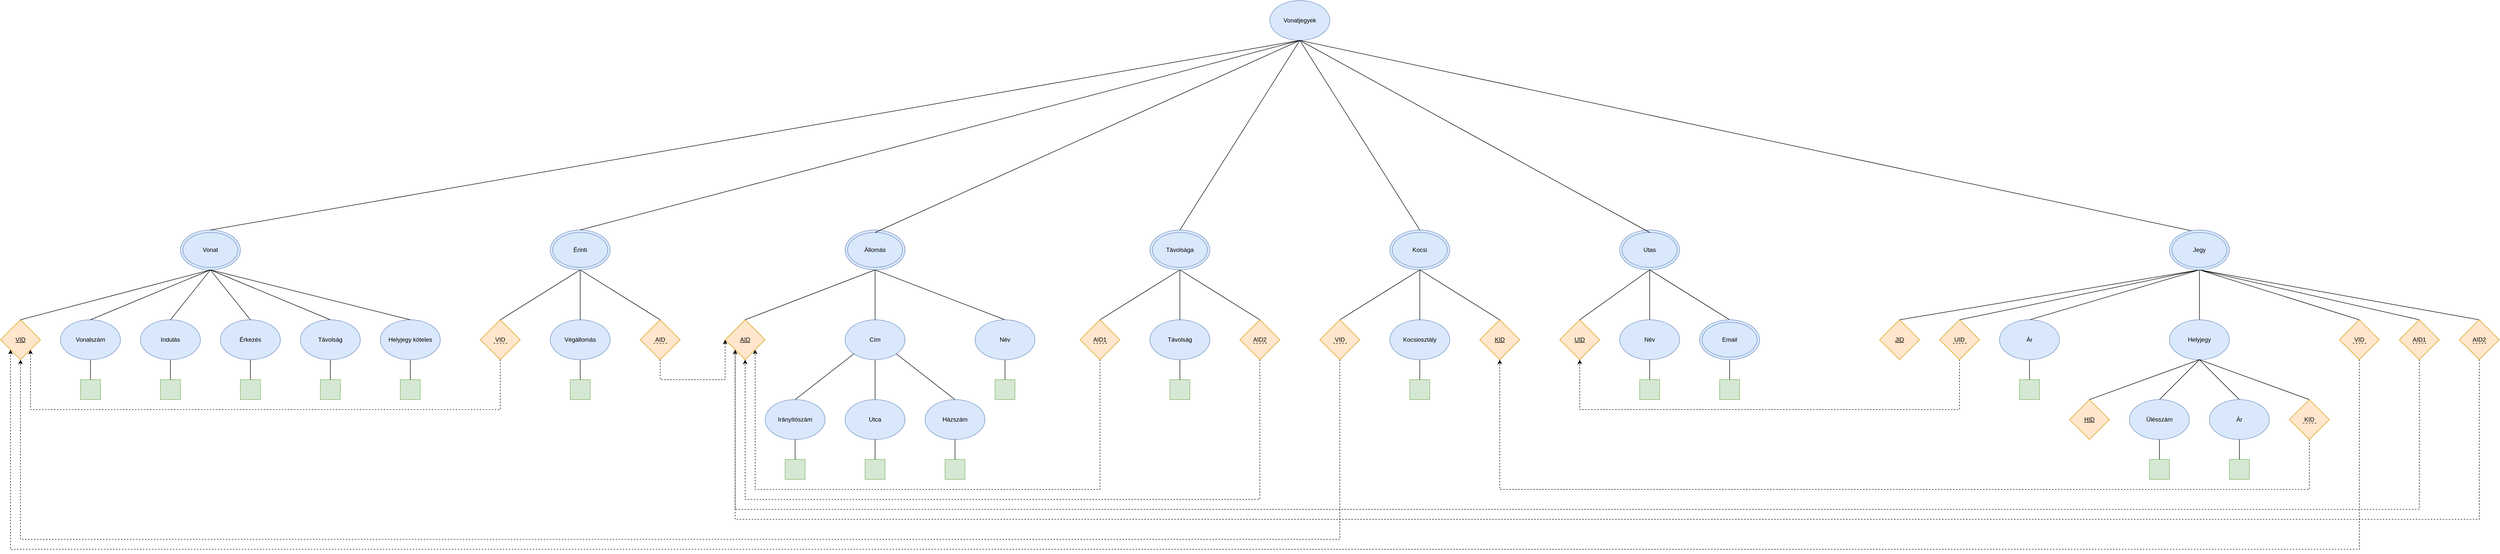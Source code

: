 <mxfile version="20.3.0" type="device"><diagram id="b97nQeNgZ5Ayd02aDUeO" name="Page-1"><mxGraphModel dx="7960" dy="5385" grid="1" gridSize="10" guides="1" tooltips="1" connect="1" arrows="1" fold="1" page="1" pageScale="1" pageWidth="850" pageHeight="1100" math="0" shadow="0"><root><mxCell id="0"/><mxCell id="1" parent="0"/><mxCell id="1MZCdiT1ZUdF2Jba8keg-114" value="" style="group" parent="1" vertex="1" connectable="0"><mxGeometry x="-760" y="-20" width="880" height="340" as="geometry"/></mxCell><mxCell id="1MZCdiT1ZUdF2Jba8keg-28" value="" style="group" parent="1MZCdiT1ZUdF2Jba8keg-114" vertex="1" connectable="0"><mxGeometry x="360" width="120" height="80" as="geometry"/></mxCell><mxCell id="1MZCdiT1ZUdF2Jba8keg-26" value="" style="ellipse;whiteSpace=wrap;html=1;fillColor=#dae8fc;strokeColor=#6c8ebf;" parent="1MZCdiT1ZUdF2Jba8keg-28" vertex="1"><mxGeometry width="120" height="80" as="geometry"/></mxCell><mxCell id="1MZCdiT1ZUdF2Jba8keg-27" value="Vonat" style="ellipse;whiteSpace=wrap;html=1;fillColor=#dae8fc;strokeColor=#6c8ebf;" parent="1MZCdiT1ZUdF2Jba8keg-28" vertex="1"><mxGeometry x="5" y="5" width="110" height="70" as="geometry"/></mxCell><mxCell id="1MZCdiT1ZUdF2Jba8keg-40" value="" style="group" parent="1MZCdiT1ZUdF2Jba8keg-114" vertex="1" connectable="0"><mxGeometry x="120" y="180" width="120" height="160" as="geometry"/></mxCell><mxCell id="1MZCdiT1ZUdF2Jba8keg-5" value="Vonalszám" style="ellipse;whiteSpace=wrap;html=1;fillColor=#dae8fc;strokeColor=#6c8ebf;" parent="1MZCdiT1ZUdF2Jba8keg-40" vertex="1"><mxGeometry width="120" height="80" as="geometry"/></mxCell><mxCell id="1MZCdiT1ZUdF2Jba8keg-29" value="" style="whiteSpace=wrap;html=1;aspect=fixed;fillColor=#d5e8d4;strokeColor=#82b366;" parent="1MZCdiT1ZUdF2Jba8keg-40" vertex="1"><mxGeometry x="40" y="120" width="40" height="40" as="geometry"/></mxCell><mxCell id="1MZCdiT1ZUdF2Jba8keg-30" value="" style="endArrow=none;html=1;rounded=0;exitX=0.5;exitY=0;exitDx=0;exitDy=0;entryX=0.5;entryY=1;entryDx=0;entryDy=0;" parent="1MZCdiT1ZUdF2Jba8keg-40" source="1MZCdiT1ZUdF2Jba8keg-29" target="1MZCdiT1ZUdF2Jba8keg-5" edge="1"><mxGeometry width="50" height="50" relative="1" as="geometry"><mxPoint x="70" y="10.0" as="sourcePoint"/><mxPoint x="310" y="-90.0" as="targetPoint"/></mxGeometry></mxCell><mxCell id="1MZCdiT1ZUdF2Jba8keg-20" value="" style="endArrow=none;html=1;rounded=0;exitX=0.5;exitY=0;exitDx=0;exitDy=0;entryX=0.5;entryY=1;entryDx=0;entryDy=0;" parent="1MZCdiT1ZUdF2Jba8keg-114" source="1MZCdiT1ZUdF2Jba8keg-5" target="1MZCdiT1ZUdF2Jba8keg-26" edge="1"><mxGeometry width="50" height="50" relative="1" as="geometry"><mxPoint x="30" y="190" as="sourcePoint"/><mxPoint x="330" y="120" as="targetPoint"/></mxGeometry></mxCell><mxCell id="1MZCdiT1ZUdF2Jba8keg-41" value="" style="group" parent="1MZCdiT1ZUdF2Jba8keg-114" vertex="1" connectable="0"><mxGeometry x="280" y="180" width="120" height="160" as="geometry"/></mxCell><mxCell id="1MZCdiT1ZUdF2Jba8keg-6" value="Indulás" style="ellipse;whiteSpace=wrap;html=1;fillColor=#dae8fc;strokeColor=#6c8ebf;" parent="1MZCdiT1ZUdF2Jba8keg-41" vertex="1"><mxGeometry width="120" height="80" as="geometry"/></mxCell><mxCell id="1MZCdiT1ZUdF2Jba8keg-31" value="" style="whiteSpace=wrap;html=1;aspect=fixed;fillColor=#d5e8d4;strokeColor=#82b366;" parent="1MZCdiT1ZUdF2Jba8keg-41" vertex="1"><mxGeometry x="40" y="120" width="40" height="40" as="geometry"/></mxCell><mxCell id="1MZCdiT1ZUdF2Jba8keg-32" value="" style="endArrow=none;html=1;rounded=0;exitX=0.5;exitY=0;exitDx=0;exitDy=0;entryX=0.5;entryY=1;entryDx=0;entryDy=0;" parent="1MZCdiT1ZUdF2Jba8keg-41" source="1MZCdiT1ZUdF2Jba8keg-31" target="1MZCdiT1ZUdF2Jba8keg-6" edge="1"><mxGeometry width="50" height="50" relative="1" as="geometry"><mxPoint x="70" y="10.0" as="sourcePoint"/><mxPoint x="60" y="100" as="targetPoint"/></mxGeometry></mxCell><mxCell id="1MZCdiT1ZUdF2Jba8keg-21" value="" style="endArrow=none;html=1;rounded=0;exitX=0.5;exitY=0;exitDx=0;exitDy=0;entryX=0.5;entryY=1;entryDx=0;entryDy=0;" parent="1MZCdiT1ZUdF2Jba8keg-114" source="1MZCdiT1ZUdF2Jba8keg-6" target="1MZCdiT1ZUdF2Jba8keg-26" edge="1"><mxGeometry width="50" height="50" relative="1" as="geometry"><mxPoint x="190" y="190" as="sourcePoint"/><mxPoint x="400" y="130" as="targetPoint"/></mxGeometry></mxCell><mxCell id="1MZCdiT1ZUdF2Jba8keg-42" value="" style="group" parent="1MZCdiT1ZUdF2Jba8keg-114" vertex="1" connectable="0"><mxGeometry x="440" y="180" width="120" height="160" as="geometry"/></mxCell><mxCell id="1MZCdiT1ZUdF2Jba8keg-7" value="Érkezés" style="ellipse;whiteSpace=wrap;html=1;fillColor=#dae8fc;strokeColor=#6c8ebf;" parent="1MZCdiT1ZUdF2Jba8keg-42" vertex="1"><mxGeometry width="120" height="80" as="geometry"/></mxCell><mxCell id="1MZCdiT1ZUdF2Jba8keg-33" value="" style="whiteSpace=wrap;html=1;aspect=fixed;fillColor=#d5e8d4;strokeColor=#82b366;" parent="1MZCdiT1ZUdF2Jba8keg-42" vertex="1"><mxGeometry x="40" y="120" width="40" height="40" as="geometry"/></mxCell><mxCell id="1MZCdiT1ZUdF2Jba8keg-34" value="" style="endArrow=none;html=1;rounded=0;exitX=0.5;exitY=0;exitDx=0;exitDy=0;entryX=0.5;entryY=1;entryDx=0;entryDy=0;" parent="1MZCdiT1ZUdF2Jba8keg-42" source="1MZCdiT1ZUdF2Jba8keg-33" target="1MZCdiT1ZUdF2Jba8keg-7" edge="1"><mxGeometry width="50" height="50" relative="1" as="geometry"><mxPoint x="70" y="10.0" as="sourcePoint"/><mxPoint x="80" y="90" as="targetPoint"/></mxGeometry></mxCell><mxCell id="1MZCdiT1ZUdF2Jba8keg-22" value="" style="endArrow=none;html=1;rounded=0;exitX=0.5;exitY=0;exitDx=0;exitDy=0;entryX=0.5;entryY=1;entryDx=0;entryDy=0;" parent="1MZCdiT1ZUdF2Jba8keg-114" source="1MZCdiT1ZUdF2Jba8keg-7" target="1MZCdiT1ZUdF2Jba8keg-26" edge="1"><mxGeometry width="50" height="50" relative="1" as="geometry"><mxPoint x="350" y="190" as="sourcePoint"/><mxPoint x="430" y="140" as="targetPoint"/></mxGeometry></mxCell><mxCell id="1MZCdiT1ZUdF2Jba8keg-43" value="" style="group" parent="1MZCdiT1ZUdF2Jba8keg-114" vertex="1" connectable="0"><mxGeometry x="600" y="180" width="120" height="160" as="geometry"/></mxCell><mxCell id="1MZCdiT1ZUdF2Jba8keg-8" value="Távolság" style="ellipse;whiteSpace=wrap;html=1;fillColor=#dae8fc;strokeColor=#6c8ebf;" parent="1MZCdiT1ZUdF2Jba8keg-43" vertex="1"><mxGeometry width="120" height="80" as="geometry"/></mxCell><mxCell id="1MZCdiT1ZUdF2Jba8keg-35" value="" style="whiteSpace=wrap;html=1;aspect=fixed;fillColor=#d5e8d4;strokeColor=#82b366;" parent="1MZCdiT1ZUdF2Jba8keg-43" vertex="1"><mxGeometry x="40" y="120" width="40" height="40" as="geometry"/></mxCell><mxCell id="1MZCdiT1ZUdF2Jba8keg-36" value="" style="endArrow=none;html=1;rounded=0;exitX=0.5;exitY=0;exitDx=0;exitDy=0;entryX=0.5;entryY=1;entryDx=0;entryDy=0;" parent="1MZCdiT1ZUdF2Jba8keg-43" source="1MZCdiT1ZUdF2Jba8keg-35" target="1MZCdiT1ZUdF2Jba8keg-8" edge="1"><mxGeometry width="50" height="50" relative="1" as="geometry"><mxPoint x="-80" y="20.0" as="sourcePoint"/><mxPoint x="-90" y="90" as="targetPoint"/></mxGeometry></mxCell><mxCell id="1MZCdiT1ZUdF2Jba8keg-23" value="" style="endArrow=none;html=1;rounded=0;exitX=0.5;exitY=0;exitDx=0;exitDy=0;entryX=0.5;entryY=1;entryDx=0;entryDy=0;" parent="1MZCdiT1ZUdF2Jba8keg-114" source="1MZCdiT1ZUdF2Jba8keg-8" target="1MZCdiT1ZUdF2Jba8keg-26" edge="1"><mxGeometry width="50" height="50" relative="1" as="geometry"><mxPoint x="510" y="190" as="sourcePoint"/><mxPoint x="490" y="110" as="targetPoint"/></mxGeometry></mxCell><mxCell id="1MZCdiT1ZUdF2Jba8keg-44" value="" style="group" parent="1MZCdiT1ZUdF2Jba8keg-114" vertex="1" connectable="0"><mxGeometry x="760" y="180" width="120" height="160" as="geometry"/></mxCell><mxCell id="1MZCdiT1ZUdF2Jba8keg-9" value="Helyjegy köteles" style="ellipse;whiteSpace=wrap;html=1;fillColor=#dae8fc;strokeColor=#6c8ebf;" parent="1MZCdiT1ZUdF2Jba8keg-44" vertex="1"><mxGeometry width="120" height="80" as="geometry"/></mxCell><mxCell id="1MZCdiT1ZUdF2Jba8keg-37" value="" style="whiteSpace=wrap;html=1;aspect=fixed;fillColor=#d5e8d4;strokeColor=#82b366;" parent="1MZCdiT1ZUdF2Jba8keg-44" vertex="1"><mxGeometry x="40" y="120" width="40" height="40" as="geometry"/></mxCell><mxCell id="1MZCdiT1ZUdF2Jba8keg-38" value="" style="endArrow=none;html=1;rounded=0;exitX=0.5;exitY=0;exitDx=0;exitDy=0;entryX=0.5;entryY=1;entryDx=0;entryDy=0;" parent="1MZCdiT1ZUdF2Jba8keg-44" source="1MZCdiT1ZUdF2Jba8keg-37" target="1MZCdiT1ZUdF2Jba8keg-9" edge="1"><mxGeometry width="50" height="50" relative="1" as="geometry"><mxPoint x="-80" y="20.0" as="sourcePoint"/><mxPoint x="-10" y="100" as="targetPoint"/></mxGeometry></mxCell><mxCell id="1MZCdiT1ZUdF2Jba8keg-24" value="" style="endArrow=none;html=1;rounded=0;exitX=0.5;exitY=0;exitDx=0;exitDy=0;entryX=0.5;entryY=1;entryDx=0;entryDy=0;" parent="1MZCdiT1ZUdF2Jba8keg-114" source="1MZCdiT1ZUdF2Jba8keg-9" target="1MZCdiT1ZUdF2Jba8keg-26" edge="1"><mxGeometry width="50" height="50" relative="1" as="geometry"><mxPoint x="670" y="190" as="sourcePoint"/><mxPoint x="460" y="130" as="targetPoint"/></mxGeometry></mxCell><mxCell id="1MZCdiT1ZUdF2Jba8keg-45" value="&lt;u&gt;VID&lt;/u&gt;" style="rhombus;whiteSpace=wrap;html=1;fillColor=#ffe6cc;strokeColor=#d79b00;" parent="1MZCdiT1ZUdF2Jba8keg-114" vertex="1"><mxGeometry y="180" width="80" height="80" as="geometry"/></mxCell><mxCell id="1MZCdiT1ZUdF2Jba8keg-19" value="" style="endArrow=none;html=1;rounded=0;exitX=0.5;exitY=0;exitDx=0;exitDy=0;entryX=0.5;entryY=1;entryDx=0;entryDy=0;" parent="1MZCdiT1ZUdF2Jba8keg-114" source="1MZCdiT1ZUdF2Jba8keg-45" target="1MZCdiT1ZUdF2Jba8keg-26" edge="1"><mxGeometry width="50" height="50" relative="1" as="geometry"><mxPoint x="20" y="180" as="sourcePoint"/><mxPoint x="310" y="110" as="targetPoint"/></mxGeometry></mxCell><mxCell id="1MZCdiT1ZUdF2Jba8keg-119" value="" style="endArrow=classic;html=1;rounded=0;exitX=0.5;exitY=1;exitDx=0;exitDy=0;entryX=1;entryY=1;entryDx=0;entryDy=0;edgeStyle=orthogonalEdgeStyle;dashed=1;" parent="1" source="1MZCdiT1ZUdF2Jba8keg-105" target="1MZCdiT1ZUdF2Jba8keg-81" edge="1"><mxGeometry width="50" height="50" relative="1" as="geometry"><mxPoint x="1460" y="310" as="sourcePoint"/><mxPoint x="1340" y="300" as="targetPoint"/><Array as="points"><mxPoint x="1440" y="500"/><mxPoint x="750" y="500"/></Array></mxGeometry></mxCell><mxCell id="1MZCdiT1ZUdF2Jba8keg-120" value="" style="endArrow=classic;html=1;rounded=0;entryX=0.5;entryY=1;entryDx=0;entryDy=0;exitX=0.5;exitY=1;exitDx=0;exitDy=0;edgeStyle=orthogonalEdgeStyle;dashed=1;" parent="1" source="1MZCdiT1ZUdF2Jba8keg-116" target="1MZCdiT1ZUdF2Jba8keg-81" edge="1"><mxGeometry width="50" height="50" relative="1" as="geometry"><mxPoint x="1770" y="440" as="sourcePoint"/><mxPoint x="760" y="230" as="targetPoint"/><Array as="points"><mxPoint x="1760" y="520"/><mxPoint x="730" y="520"/></Array></mxGeometry></mxCell><mxCell id="1MZCdiT1ZUdF2Jba8keg-122" value="" style="group" parent="1" vertex="1" connectable="0"><mxGeometry x="200" y="-20" width="400" height="340" as="geometry"/></mxCell><mxCell id="1MZCdiT1ZUdF2Jba8keg-123" value="" style="group" parent="1MZCdiT1ZUdF2Jba8keg-122" vertex="1" connectable="0"><mxGeometry y="180" width="80" height="80" as="geometry"/></mxCell><mxCell id="1MZCdiT1ZUdF2Jba8keg-124" value="VID" style="rhombus;whiteSpace=wrap;html=1;fillColor=#ffe6cc;strokeColor=#d79b00;" parent="1MZCdiT1ZUdF2Jba8keg-123" vertex="1"><mxGeometry width="80" height="80" as="geometry"/></mxCell><mxCell id="1MZCdiT1ZUdF2Jba8keg-125" value="" style="endArrow=none;dashed=1;html=1;rounded=0;" parent="1MZCdiT1ZUdF2Jba8keg-123" edge="1"><mxGeometry width="50" height="50" relative="1" as="geometry"><mxPoint x="54" y="47" as="sourcePoint"/><mxPoint x="24" y="47" as="targetPoint"/></mxGeometry></mxCell><mxCell id="1MZCdiT1ZUdF2Jba8keg-126" value="" style="whiteSpace=wrap;html=1;aspect=fixed;fillColor=#d5e8d4;strokeColor=#82b366;" parent="1MZCdiT1ZUdF2Jba8keg-122" vertex="1"><mxGeometry x="180" y="300" width="40" height="40" as="geometry"/></mxCell><mxCell id="1MZCdiT1ZUdF2Jba8keg-127" value="" style="endArrow=none;html=1;rounded=0;exitX=0.5;exitY=0;exitDx=0;exitDy=0;entryX=0.5;entryY=1;entryDx=0;entryDy=0;" parent="1MZCdiT1ZUdF2Jba8keg-122" source="1MZCdiT1ZUdF2Jba8keg-126" target="1MZCdiT1ZUdF2Jba8keg-133" edge="1"><mxGeometry width="50" height="50" relative="1" as="geometry"><mxPoint x="60" y="200.0" as="sourcePoint"/><mxPoint x="220" y="260" as="targetPoint"/></mxGeometry></mxCell><mxCell id="1MZCdiT1ZUdF2Jba8keg-128" value="" style="group" parent="1MZCdiT1ZUdF2Jba8keg-122" vertex="1" connectable="0"><mxGeometry x="320" y="180" width="80" height="80" as="geometry"/></mxCell><mxCell id="1MZCdiT1ZUdF2Jba8keg-129" value="AID" style="rhombus;whiteSpace=wrap;html=1;fillColor=#ffe6cc;strokeColor=#d79b00;" parent="1MZCdiT1ZUdF2Jba8keg-128" vertex="1"><mxGeometry width="80" height="80" as="geometry"/></mxCell><mxCell id="1MZCdiT1ZUdF2Jba8keg-130" value="" style="endArrow=none;dashed=1;html=1;rounded=0;" parent="1MZCdiT1ZUdF2Jba8keg-128" edge="1"><mxGeometry width="50" height="50" relative="1" as="geometry"><mxPoint x="54" y="47" as="sourcePoint"/><mxPoint x="24" y="47" as="targetPoint"/></mxGeometry></mxCell><mxCell id="1MZCdiT1ZUdF2Jba8keg-131" value="" style="endArrow=none;html=1;rounded=0;entryX=0.5;entryY=0;entryDx=0;entryDy=0;exitX=0.5;exitY=1;exitDx=0;exitDy=0;" parent="1MZCdiT1ZUdF2Jba8keg-122" source="1MZCdiT1ZUdF2Jba8keg-136" target="1MZCdiT1ZUdF2Jba8keg-124" edge="1"><mxGeometry width="50" height="50" relative="1" as="geometry"><mxPoint x="170" y="130" as="sourcePoint"/><mxPoint x="-40" y="180" as="targetPoint"/></mxGeometry></mxCell><mxCell id="1MZCdiT1ZUdF2Jba8keg-132" value="" style="endArrow=none;html=1;rounded=0;entryX=0.5;entryY=0;entryDx=0;entryDy=0;exitX=0.5;exitY=1;exitDx=0;exitDy=0;" parent="1MZCdiT1ZUdF2Jba8keg-122" source="1MZCdiT1ZUdF2Jba8keg-136" target="1MZCdiT1ZUdF2Jba8keg-129" edge="1"><mxGeometry width="50" height="50" relative="1" as="geometry"><mxPoint x="920" y="70" as="sourcePoint"/><mxPoint x="920" y="170" as="targetPoint"/></mxGeometry></mxCell><mxCell id="1MZCdiT1ZUdF2Jba8keg-133" value="Végállomás" style="ellipse;whiteSpace=wrap;html=1;fillColor=#dae8fc;strokeColor=#6c8ebf;" parent="1MZCdiT1ZUdF2Jba8keg-122" vertex="1"><mxGeometry x="140" y="180" width="120" height="80" as="geometry"/></mxCell><mxCell id="1MZCdiT1ZUdF2Jba8keg-134" value="" style="endArrow=none;html=1;rounded=0;entryX=0.5;entryY=0;entryDx=0;entryDy=0;exitX=0.5;exitY=1;exitDx=0;exitDy=0;" parent="1MZCdiT1ZUdF2Jba8keg-122" source="1MZCdiT1ZUdF2Jba8keg-136" target="1MZCdiT1ZUdF2Jba8keg-133" edge="1"><mxGeometry width="50" height="50" relative="1" as="geometry"><mxPoint x="200" y="90" as="sourcePoint"/><mxPoint x="130" y="30" as="targetPoint"/></mxGeometry></mxCell><mxCell id="1MZCdiT1ZUdF2Jba8keg-135" value="" style="group" parent="1MZCdiT1ZUdF2Jba8keg-122" vertex="1" connectable="0"><mxGeometry x="140" width="120" height="80" as="geometry"/></mxCell><mxCell id="1MZCdiT1ZUdF2Jba8keg-136" value="" style="ellipse;whiteSpace=wrap;html=1;fillColor=#dae8fc;strokeColor=#6c8ebf;" parent="1MZCdiT1ZUdF2Jba8keg-135" vertex="1"><mxGeometry width="120" height="80" as="geometry"/></mxCell><mxCell id="1MZCdiT1ZUdF2Jba8keg-137" value="Érinti" style="ellipse;whiteSpace=wrap;html=1;fillColor=#dae8fc;strokeColor=#6c8ebf;" parent="1MZCdiT1ZUdF2Jba8keg-135" vertex="1"><mxGeometry x="5" y="5" width="110" height="70" as="geometry"/></mxCell><mxCell id="1MZCdiT1ZUdF2Jba8keg-138" value="" style="endArrow=classic;html=1;rounded=0;entryX=0;entryY=0.5;entryDx=0;entryDy=0;exitX=0.5;exitY=1;exitDx=0;exitDy=0;edgeStyle=orthogonalEdgeStyle;dashed=1;" parent="1" source="1MZCdiT1ZUdF2Jba8keg-129" target="1MZCdiT1ZUdF2Jba8keg-81" edge="1"><mxGeometry width="50" height="50" relative="1" as="geometry"><mxPoint x="1380" y="420" as="sourcePoint"/><mxPoint x="350" y="420" as="targetPoint"/><Array as="points"><mxPoint x="560" y="280"/><mxPoint x="690" y="280"/></Array></mxGeometry></mxCell><mxCell id="1MZCdiT1ZUdF2Jba8keg-139" value="" style="endArrow=classic;html=1;rounded=0;exitX=0.5;exitY=1;exitDx=0;exitDy=0;entryX=1;entryY=1;entryDx=0;entryDy=0;edgeStyle=orthogonalEdgeStyle;dashed=1;" parent="1" source="1MZCdiT1ZUdF2Jba8keg-124" target="1MZCdiT1ZUdF2Jba8keg-45" edge="1"><mxGeometry width="50" height="50" relative="1" as="geometry"><mxPoint x="-110" y="350" as="sourcePoint"/><mxPoint x="-60" y="300" as="targetPoint"/><Array as="points"><mxPoint x="240" y="340"/><mxPoint x="-700" y="340"/></Array></mxGeometry></mxCell><mxCell id="1MZCdiT1ZUdF2Jba8keg-156" value="" style="endArrow=classic;html=1;rounded=0;exitX=0.5;exitY=1;exitDx=0;exitDy=0;entryX=0.5;entryY=1;entryDx=0;entryDy=0;edgeStyle=orthogonalEdgeStyle;dashed=1;" parent="1" source="1MZCdiT1ZUdF2Jba8keg-158" target="1MZCdiT1ZUdF2Jba8keg-45" edge="1"><mxGeometry width="50" height="50" relative="1" as="geometry"><mxPoint x="980" y="100" as="sourcePoint"/><mxPoint x="1160" y="900" as="targetPoint"/><Array as="points"><mxPoint x="1920" y="600"/><mxPoint x="-720" y="600"/></Array></mxGeometry></mxCell><mxCell id="1MZCdiT1ZUdF2Jba8keg-161" value="" style="group" parent="1" vertex="1" connectable="0"><mxGeometry x="690" y="-20" width="620" height="500" as="geometry"/></mxCell><mxCell id="1MZCdiT1ZUdF2Jba8keg-56" value="Cím" style="ellipse;whiteSpace=wrap;html=1;fillColor=#dae8fc;strokeColor=#6c8ebf;" parent="1MZCdiT1ZUdF2Jba8keg-161" vertex="1"><mxGeometry x="240" y="180" width="120" height="80" as="geometry"/></mxCell><mxCell id="1MZCdiT1ZUdF2Jba8keg-58" value="" style="endArrow=none;html=1;rounded=0;entryX=0.5;entryY=0;entryDx=0;entryDy=0;exitX=0.5;exitY=1;exitDx=0;exitDy=0;" parent="1MZCdiT1ZUdF2Jba8keg-161" source="1MZCdiT1ZUdF2Jba8keg-79" target="1MZCdiT1ZUdF2Jba8keg-56" edge="1"><mxGeometry width="50" height="50" relative="1" as="geometry"><mxPoint x="300" y="90" as="sourcePoint"/><mxPoint x="230" y="30" as="targetPoint"/></mxGeometry></mxCell><mxCell id="1MZCdiT1ZUdF2Jba8keg-63" value="" style="endArrow=none;html=1;rounded=0;entryX=0.5;entryY=0;entryDx=0;entryDy=0;" parent="1MZCdiT1ZUdF2Jba8keg-161" target="1MZCdiT1ZUdF2Jba8keg-59" edge="1"><mxGeometry width="50" height="50" relative="1" as="geometry"><mxPoint x="300" y="80" as="sourcePoint"/><mxPoint x="310" y="190" as="targetPoint"/></mxGeometry></mxCell><mxCell id="1MZCdiT1ZUdF2Jba8keg-64" value="" style="endArrow=none;html=1;rounded=0;entryX=0.5;entryY=0;entryDx=0;entryDy=0;exitX=0;exitY=1;exitDx=0;exitDy=0;" parent="1MZCdiT1ZUdF2Jba8keg-161" source="1MZCdiT1ZUdF2Jba8keg-56" target="1MZCdiT1ZUdF2Jba8keg-60" edge="1"><mxGeometry width="50" height="50" relative="1" as="geometry"><mxPoint x="280" y="140" as="sourcePoint"/><mxPoint x="150" y="190" as="targetPoint"/></mxGeometry></mxCell><mxCell id="1MZCdiT1ZUdF2Jba8keg-65" value="" style="endArrow=none;html=1;rounded=0;entryX=0.5;entryY=0;entryDx=0;entryDy=0;exitX=0.5;exitY=1;exitDx=0;exitDy=0;" parent="1MZCdiT1ZUdF2Jba8keg-161" source="1MZCdiT1ZUdF2Jba8keg-56" target="1MZCdiT1ZUdF2Jba8keg-61" edge="1"><mxGeometry width="50" height="50" relative="1" as="geometry"><mxPoint x="267.574" y="258.284" as="sourcePoint"/><mxPoint x="150" y="330" as="targetPoint"/></mxGeometry></mxCell><mxCell id="1MZCdiT1ZUdF2Jba8keg-66" value="" style="endArrow=none;html=1;rounded=0;entryX=0.5;entryY=0;entryDx=0;entryDy=0;exitX=1;exitY=1;exitDx=0;exitDy=0;" parent="1MZCdiT1ZUdF2Jba8keg-161" source="1MZCdiT1ZUdF2Jba8keg-56" target="1MZCdiT1ZUdF2Jba8keg-62" edge="1"><mxGeometry width="50" height="50" relative="1" as="geometry"><mxPoint x="310" y="270" as="sourcePoint"/><mxPoint x="310" y="330" as="targetPoint"/></mxGeometry></mxCell><mxCell id="1MZCdiT1ZUdF2Jba8keg-78" value="" style="group" parent="1MZCdiT1ZUdF2Jba8keg-161" vertex="1" connectable="0"><mxGeometry x="240" width="120" height="80" as="geometry"/></mxCell><mxCell id="1MZCdiT1ZUdF2Jba8keg-79" value="" style="ellipse;whiteSpace=wrap;html=1;fillColor=#dae8fc;strokeColor=#6c8ebf;" parent="1MZCdiT1ZUdF2Jba8keg-78" vertex="1"><mxGeometry width="120" height="80" as="geometry"/></mxCell><mxCell id="1MZCdiT1ZUdF2Jba8keg-80" value="Állomás" style="ellipse;whiteSpace=wrap;html=1;fillColor=#dae8fc;strokeColor=#6c8ebf;" parent="1MZCdiT1ZUdF2Jba8keg-78" vertex="1"><mxGeometry x="5" y="5" width="110" height="70" as="geometry"/></mxCell><mxCell id="1MZCdiT1ZUdF2Jba8keg-81" value="&lt;u&gt;AID&lt;/u&gt;" style="rhombus;whiteSpace=wrap;html=1;fillColor=#ffe6cc;strokeColor=#d79b00;" parent="1MZCdiT1ZUdF2Jba8keg-161" vertex="1"><mxGeometry y="180" width="80" height="80" as="geometry"/></mxCell><mxCell id="1MZCdiT1ZUdF2Jba8keg-57" value="" style="endArrow=none;html=1;rounded=0;entryX=0.5;entryY=0;entryDx=0;entryDy=0;exitX=0.5;exitY=1;exitDx=0;exitDy=0;" parent="1MZCdiT1ZUdF2Jba8keg-161" source="1MZCdiT1ZUdF2Jba8keg-79" target="1MZCdiT1ZUdF2Jba8keg-81" edge="1"><mxGeometry width="50" height="50" relative="1" as="geometry"><mxPoint x="270" y="130" as="sourcePoint"/><mxPoint x="140" y="180" as="targetPoint"/></mxGeometry></mxCell><mxCell id="1MZCdiT1ZUdF2Jba8keg-84" value="" style="group" parent="1MZCdiT1ZUdF2Jba8keg-161" vertex="1" connectable="0"><mxGeometry x="500" y="180" width="120" height="160" as="geometry"/></mxCell><mxCell id="1MZCdiT1ZUdF2Jba8keg-59" value="Név" style="ellipse;whiteSpace=wrap;html=1;fillColor=#dae8fc;strokeColor=#6c8ebf;" parent="1MZCdiT1ZUdF2Jba8keg-84" vertex="1"><mxGeometry width="120" height="80" as="geometry"/></mxCell><mxCell id="1MZCdiT1ZUdF2Jba8keg-82" value="" style="whiteSpace=wrap;html=1;aspect=fixed;fillColor=#d5e8d4;strokeColor=#82b366;" parent="1MZCdiT1ZUdF2Jba8keg-84" vertex="1"><mxGeometry x="40" y="120" width="40" height="40" as="geometry"/></mxCell><mxCell id="1MZCdiT1ZUdF2Jba8keg-83" value="" style="endArrow=none;html=1;rounded=0;exitX=0.5;exitY=0;exitDx=0;exitDy=0;entryX=0.5;entryY=1;entryDx=0;entryDy=0;" parent="1MZCdiT1ZUdF2Jba8keg-84" source="1MZCdiT1ZUdF2Jba8keg-82" target="1MZCdiT1ZUdF2Jba8keg-59" edge="1"><mxGeometry width="50" height="50" relative="1" as="geometry"><mxPoint x="70" y="10.0" as="sourcePoint"/><mxPoint x="80" y="80" as="targetPoint"/></mxGeometry></mxCell><mxCell id="1MZCdiT1ZUdF2Jba8keg-89" value="" style="group" parent="1MZCdiT1ZUdF2Jba8keg-161" vertex="1" connectable="0"><mxGeometry x="80" y="340" width="120" height="160" as="geometry"/></mxCell><mxCell id="1MZCdiT1ZUdF2Jba8keg-60" value="Irányítószám" style="ellipse;whiteSpace=wrap;html=1;fillColor=#dae8fc;strokeColor=#6c8ebf;" parent="1MZCdiT1ZUdF2Jba8keg-89" vertex="1"><mxGeometry width="120" height="80" as="geometry"/></mxCell><mxCell id="1MZCdiT1ZUdF2Jba8keg-72" value="" style="whiteSpace=wrap;html=1;aspect=fixed;fillColor=#d5e8d4;strokeColor=#82b366;" parent="1MZCdiT1ZUdF2Jba8keg-89" vertex="1"><mxGeometry x="40" y="120" width="40" height="40" as="geometry"/></mxCell><mxCell id="1MZCdiT1ZUdF2Jba8keg-73" value="" style="endArrow=none;html=1;rounded=0;exitX=0.5;exitY=0;exitDx=0;exitDy=0;entryX=0.5;entryY=1;entryDx=0;entryDy=0;" parent="1MZCdiT1ZUdF2Jba8keg-89" source="1MZCdiT1ZUdF2Jba8keg-72" target="1MZCdiT1ZUdF2Jba8keg-60" edge="1"><mxGeometry width="50" height="50" relative="1" as="geometry"><mxPoint x="70" y="10.0" as="sourcePoint"/><mxPoint x="80" y="80" as="targetPoint"/></mxGeometry></mxCell><mxCell id="1MZCdiT1ZUdF2Jba8keg-90" value="" style="group" parent="1MZCdiT1ZUdF2Jba8keg-161" vertex="1" connectable="0"><mxGeometry x="240" y="340" width="120" height="160" as="geometry"/></mxCell><mxCell id="1MZCdiT1ZUdF2Jba8keg-61" value="Utca" style="ellipse;whiteSpace=wrap;html=1;fillColor=#dae8fc;strokeColor=#6c8ebf;" parent="1MZCdiT1ZUdF2Jba8keg-90" vertex="1"><mxGeometry width="120" height="80" as="geometry"/></mxCell><mxCell id="1MZCdiT1ZUdF2Jba8keg-85" value="" style="whiteSpace=wrap;html=1;aspect=fixed;fillColor=#d5e8d4;strokeColor=#82b366;" parent="1MZCdiT1ZUdF2Jba8keg-90" vertex="1"><mxGeometry x="40" y="120" width="40" height="40" as="geometry"/></mxCell><mxCell id="1MZCdiT1ZUdF2Jba8keg-86" value="" style="endArrow=none;html=1;rounded=0;exitX=0.5;exitY=0;exitDx=0;exitDy=0;entryX=0.5;entryY=1;entryDx=0;entryDy=0;" parent="1MZCdiT1ZUdF2Jba8keg-90" source="1MZCdiT1ZUdF2Jba8keg-85" target="1MZCdiT1ZUdF2Jba8keg-61" edge="1"><mxGeometry width="50" height="50" relative="1" as="geometry"><mxPoint x="70" y="10.0" as="sourcePoint"/><mxPoint x="80" y="80" as="targetPoint"/></mxGeometry></mxCell><mxCell id="1MZCdiT1ZUdF2Jba8keg-91" value="" style="group" parent="1MZCdiT1ZUdF2Jba8keg-161" vertex="1" connectable="0"><mxGeometry x="400" y="340" width="120" height="160" as="geometry"/></mxCell><mxCell id="1MZCdiT1ZUdF2Jba8keg-62" value="Házszám" style="ellipse;whiteSpace=wrap;html=1;fillColor=#dae8fc;strokeColor=#6c8ebf;" parent="1MZCdiT1ZUdF2Jba8keg-91" vertex="1"><mxGeometry width="120" height="80" as="geometry"/></mxCell><mxCell id="1MZCdiT1ZUdF2Jba8keg-87" value="" style="whiteSpace=wrap;html=1;aspect=fixed;fillColor=#d5e8d4;strokeColor=#82b366;" parent="1MZCdiT1ZUdF2Jba8keg-91" vertex="1"><mxGeometry x="40" y="120" width="40" height="40" as="geometry"/></mxCell><mxCell id="1MZCdiT1ZUdF2Jba8keg-88" value="" style="endArrow=none;html=1;rounded=0;exitX=0.5;exitY=0;exitDx=0;exitDy=0;entryX=0.5;entryY=1;entryDx=0;entryDy=0;" parent="1MZCdiT1ZUdF2Jba8keg-91" source="1MZCdiT1ZUdF2Jba8keg-87" target="1MZCdiT1ZUdF2Jba8keg-62" edge="1"><mxGeometry width="50" height="50" relative="1" as="geometry"><mxPoint x="70" y="10.0" as="sourcePoint"/><mxPoint x="80" y="80" as="targetPoint"/></mxGeometry></mxCell><mxCell id="1MZCdiT1ZUdF2Jba8keg-225" value="" style="group" parent="1" vertex="1" connectable="0"><mxGeometry x="2360" y="-20" width="400" height="340" as="geometry"/></mxCell><mxCell id="1MZCdiT1ZUdF2Jba8keg-163" value="" style="group" parent="1MZCdiT1ZUdF2Jba8keg-225" vertex="1" connectable="0"><mxGeometry x="120" width="120" height="80" as="geometry"/></mxCell><mxCell id="1MZCdiT1ZUdF2Jba8keg-164" value="" style="ellipse;whiteSpace=wrap;html=1;fillColor=#dae8fc;strokeColor=#6c8ebf;" parent="1MZCdiT1ZUdF2Jba8keg-163" vertex="1"><mxGeometry width="120" height="80" as="geometry"/></mxCell><mxCell id="1MZCdiT1ZUdF2Jba8keg-165" value="Utas" style="ellipse;whiteSpace=wrap;html=1;fillColor=#dae8fc;strokeColor=#6c8ebf;" parent="1MZCdiT1ZUdF2Jba8keg-163" vertex="1"><mxGeometry x="5" y="5" width="110" height="70" as="geometry"/></mxCell><mxCell id="1MZCdiT1ZUdF2Jba8keg-166" value="" style="group" parent="1MZCdiT1ZUdF2Jba8keg-225" vertex="1" connectable="0"><mxGeometry x="120" y="180" width="120" height="160" as="geometry"/></mxCell><mxCell id="1MZCdiT1ZUdF2Jba8keg-167" value="Név" style="ellipse;whiteSpace=wrap;html=1;fillColor=#dae8fc;strokeColor=#6c8ebf;" parent="1MZCdiT1ZUdF2Jba8keg-166" vertex="1"><mxGeometry width="120" height="80" as="geometry"/></mxCell><mxCell id="1MZCdiT1ZUdF2Jba8keg-168" value="" style="whiteSpace=wrap;html=1;aspect=fixed;fillColor=#d5e8d4;strokeColor=#82b366;" parent="1MZCdiT1ZUdF2Jba8keg-166" vertex="1"><mxGeometry x="40" y="120" width="40" height="40" as="geometry"/></mxCell><mxCell id="1MZCdiT1ZUdF2Jba8keg-169" value="" style="endArrow=none;html=1;rounded=0;exitX=0.5;exitY=0;exitDx=0;exitDy=0;entryX=0.5;entryY=1;entryDx=0;entryDy=0;" parent="1MZCdiT1ZUdF2Jba8keg-166" source="1MZCdiT1ZUdF2Jba8keg-168" target="1MZCdiT1ZUdF2Jba8keg-167" edge="1"><mxGeometry width="50" height="50" relative="1" as="geometry"><mxPoint x="70" y="10.0" as="sourcePoint"/><mxPoint x="310" y="-90.0" as="targetPoint"/></mxGeometry></mxCell><mxCell id="1MZCdiT1ZUdF2Jba8keg-170" value="" style="endArrow=none;html=1;rounded=0;exitX=0.5;exitY=0;exitDx=0;exitDy=0;entryX=0.5;entryY=1;entryDx=0;entryDy=0;" parent="1MZCdiT1ZUdF2Jba8keg-225" source="1MZCdiT1ZUdF2Jba8keg-167" target="1MZCdiT1ZUdF2Jba8keg-164" edge="1"><mxGeometry width="50" height="50" relative="1" as="geometry"><mxPoint x="30" y="190" as="sourcePoint"/><mxPoint x="330" y="120" as="targetPoint"/></mxGeometry></mxCell><mxCell id="1MZCdiT1ZUdF2Jba8keg-175" value="" style="endArrow=none;html=1;rounded=0;entryX=0.5;entryY=1;entryDx=0;entryDy=0;exitX=0.5;exitY=0;exitDx=0;exitDy=0;" parent="1MZCdiT1ZUdF2Jba8keg-225" source="1MZCdiT1ZUdF2Jba8keg-194" target="1MZCdiT1ZUdF2Jba8keg-164" edge="1"><mxGeometry width="50" height="50" relative="1" as="geometry"><mxPoint x="340" y="150" as="sourcePoint"/><mxPoint x="400" y="130" as="targetPoint"/></mxGeometry></mxCell><mxCell id="1MZCdiT1ZUdF2Jba8keg-191" value="&lt;u&gt;UID&lt;/u&gt;" style="rhombus;whiteSpace=wrap;html=1;fillColor=#ffe6cc;strokeColor=#d79b00;" parent="1MZCdiT1ZUdF2Jba8keg-225" vertex="1"><mxGeometry y="180" width="80" height="80" as="geometry"/></mxCell><mxCell id="1MZCdiT1ZUdF2Jba8keg-192" value="" style="endArrow=none;html=1;rounded=0;exitX=0.5;exitY=0;exitDx=0;exitDy=0;entryX=0.5;entryY=1;entryDx=0;entryDy=0;" parent="1MZCdiT1ZUdF2Jba8keg-225" source="1MZCdiT1ZUdF2Jba8keg-191" target="1MZCdiT1ZUdF2Jba8keg-164" edge="1"><mxGeometry width="50" height="50" relative="1" as="geometry"><mxPoint x="20" y="180" as="sourcePoint"/><mxPoint x="310" y="110" as="targetPoint"/></mxGeometry></mxCell><mxCell id="1MZCdiT1ZUdF2Jba8keg-196" value="" style="group" parent="1MZCdiT1ZUdF2Jba8keg-225" vertex="1" connectable="0"><mxGeometry x="280" y="180" width="120" height="160" as="geometry"/></mxCell><mxCell id="1MZCdiT1ZUdF2Jba8keg-173" value="" style="whiteSpace=wrap;html=1;aspect=fixed;fillColor=#d5e8d4;strokeColor=#82b366;" parent="1MZCdiT1ZUdF2Jba8keg-196" vertex="1"><mxGeometry x="40" y="120" width="40" height="40" as="geometry"/></mxCell><mxCell id="1MZCdiT1ZUdF2Jba8keg-174" value="" style="endArrow=none;html=1;rounded=0;exitX=0.5;exitY=0;exitDx=0;exitDy=0;entryX=0.5;entryY=1;entryDx=0;entryDy=0;" parent="1MZCdiT1ZUdF2Jba8keg-196" source="1MZCdiT1ZUdF2Jba8keg-173" target="1MZCdiT1ZUdF2Jba8keg-194" edge="1"><mxGeometry width="50" height="50" relative="1" as="geometry"><mxPoint x="70" y="10.0" as="sourcePoint"/><mxPoint x="70" y="90" as="targetPoint"/></mxGeometry></mxCell><mxCell id="1MZCdiT1ZUdF2Jba8keg-193" value="" style="group" parent="1MZCdiT1ZUdF2Jba8keg-196" vertex="1" connectable="0"><mxGeometry width="120" height="80" as="geometry"/></mxCell><mxCell id="1MZCdiT1ZUdF2Jba8keg-194" value="" style="ellipse;whiteSpace=wrap;html=1;fillColor=#dae8fc;strokeColor=#6c8ebf;" parent="1MZCdiT1ZUdF2Jba8keg-193" vertex="1"><mxGeometry width="120" height="80" as="geometry"/></mxCell><mxCell id="1MZCdiT1ZUdF2Jba8keg-195" value="Email" style="ellipse;whiteSpace=wrap;html=1;fillColor=#dae8fc;strokeColor=#6c8ebf;" parent="1MZCdiT1ZUdF2Jba8keg-193" vertex="1"><mxGeometry x="5" y="5" width="110" height="70" as="geometry"/></mxCell><mxCell id="1MZCdiT1ZUdF2Jba8keg-160" value="" style="group" parent="1" vertex="1" connectable="0"><mxGeometry x="1880" y="-20" width="400" height="340" as="geometry"/></mxCell><mxCell id="1MZCdiT1ZUdF2Jba8keg-144" value="" style="whiteSpace=wrap;html=1;aspect=fixed;fillColor=#d5e8d4;strokeColor=#82b366;" parent="1MZCdiT1ZUdF2Jba8keg-160" vertex="1"><mxGeometry x="180" y="300" width="40" height="40" as="geometry"/></mxCell><mxCell id="1MZCdiT1ZUdF2Jba8keg-145" value="" style="endArrow=none;html=1;rounded=0;exitX=0.5;exitY=0;exitDx=0;exitDy=0;entryX=0.5;entryY=1;entryDx=0;entryDy=0;" parent="1MZCdiT1ZUdF2Jba8keg-160" source="1MZCdiT1ZUdF2Jba8keg-144" target="1MZCdiT1ZUdF2Jba8keg-151" edge="1"><mxGeometry width="50" height="50" relative="1" as="geometry"><mxPoint x="60" y="200.0" as="sourcePoint"/><mxPoint x="220" y="260" as="targetPoint"/></mxGeometry></mxCell><mxCell id="1MZCdiT1ZUdF2Jba8keg-151" value="Kocsiosztály" style="ellipse;whiteSpace=wrap;html=1;fillColor=#dae8fc;strokeColor=#6c8ebf;" parent="1MZCdiT1ZUdF2Jba8keg-160" vertex="1"><mxGeometry x="140" y="180" width="120" height="80" as="geometry"/></mxCell><mxCell id="1MZCdiT1ZUdF2Jba8keg-152" value="" style="endArrow=none;html=1;rounded=0;entryX=0.5;entryY=0;entryDx=0;entryDy=0;exitX=0.5;exitY=1;exitDx=0;exitDy=0;" parent="1MZCdiT1ZUdF2Jba8keg-160" source="1MZCdiT1ZUdF2Jba8keg-154" target="1MZCdiT1ZUdF2Jba8keg-151" edge="1"><mxGeometry width="50" height="50" relative="1" as="geometry"><mxPoint x="200" y="90" as="sourcePoint"/><mxPoint x="130" y="30" as="targetPoint"/></mxGeometry></mxCell><mxCell id="1MZCdiT1ZUdF2Jba8keg-153" value="" style="group" parent="1MZCdiT1ZUdF2Jba8keg-160" vertex="1" connectable="0"><mxGeometry x="140" width="120" height="80" as="geometry"/></mxCell><mxCell id="1MZCdiT1ZUdF2Jba8keg-154" value="" style="ellipse;whiteSpace=wrap;html=1;fillColor=#dae8fc;strokeColor=#6c8ebf;" parent="1MZCdiT1ZUdF2Jba8keg-153" vertex="1"><mxGeometry width="120" height="80" as="geometry"/></mxCell><mxCell id="1MZCdiT1ZUdF2Jba8keg-155" value="Kocsi" style="ellipse;whiteSpace=wrap;html=1;fillColor=#dae8fc;strokeColor=#6c8ebf;" parent="1MZCdiT1ZUdF2Jba8keg-153" vertex="1"><mxGeometry x="5" y="5" width="110" height="70" as="geometry"/></mxCell><mxCell id="1MZCdiT1ZUdF2Jba8keg-149" value="" style="endArrow=none;html=1;rounded=0;exitX=0.5;exitY=1;exitDx=0;exitDy=0;entryX=0.5;entryY=0;entryDx=0;entryDy=0;" parent="1MZCdiT1ZUdF2Jba8keg-160" source="1MZCdiT1ZUdF2Jba8keg-154" target="1MZCdiT1ZUdF2Jba8keg-158" edge="1"><mxGeometry width="50" height="50" relative="1" as="geometry"><mxPoint x="170" y="130" as="sourcePoint"/><mxPoint x="30" y="150" as="targetPoint"/></mxGeometry></mxCell><mxCell id="1MZCdiT1ZUdF2Jba8keg-147" value="&lt;u&gt;KID&lt;/u&gt;" style="rhombus;whiteSpace=wrap;html=1;fillColor=#ffe6cc;strokeColor=#d79b00;" parent="1MZCdiT1ZUdF2Jba8keg-160" vertex="1"><mxGeometry x="320" y="180" width="80" height="80" as="geometry"/></mxCell><mxCell id="1MZCdiT1ZUdF2Jba8keg-150" value="" style="endArrow=none;html=1;rounded=0;entryX=0.5;entryY=0;entryDx=0;entryDy=0;exitX=0.5;exitY=1;exitDx=0;exitDy=0;" parent="1MZCdiT1ZUdF2Jba8keg-160" source="1MZCdiT1ZUdF2Jba8keg-154" target="1MZCdiT1ZUdF2Jba8keg-147" edge="1"><mxGeometry width="50" height="50" relative="1" as="geometry"><mxPoint x="920" y="70" as="sourcePoint"/><mxPoint x="920" y="170" as="targetPoint"/></mxGeometry></mxCell><mxCell id="1MZCdiT1ZUdF2Jba8keg-157" value="" style="group" parent="1MZCdiT1ZUdF2Jba8keg-160" vertex="1" connectable="0"><mxGeometry y="180" width="80" height="80" as="geometry"/></mxCell><mxCell id="1MZCdiT1ZUdF2Jba8keg-158" value="VID" style="rhombus;whiteSpace=wrap;html=1;fillColor=#ffe6cc;strokeColor=#d79b00;" parent="1MZCdiT1ZUdF2Jba8keg-157" vertex="1"><mxGeometry width="80" height="80" as="geometry"/></mxCell><mxCell id="1MZCdiT1ZUdF2Jba8keg-159" value="" style="endArrow=none;dashed=1;html=1;rounded=0;" parent="1MZCdiT1ZUdF2Jba8keg-157" edge="1"><mxGeometry width="50" height="50" relative="1" as="geometry"><mxPoint x="54" y="47" as="sourcePoint"/><mxPoint x="24" y="47" as="targetPoint"/></mxGeometry></mxCell><mxCell id="1MZCdiT1ZUdF2Jba8keg-258" value="" style="endArrow=classic;html=1;rounded=0;entryX=0.5;entryY=1;entryDx=0;entryDy=0;edgeStyle=orthogonalEdgeStyle;exitX=0.5;exitY=1;exitDx=0;exitDy=0;dashed=1;" parent="1" source="dcc2zQi7-fAebCzRMh_K-2" target="1MZCdiT1ZUdF2Jba8keg-191" edge="1"><mxGeometry width="50" height="50" relative="1" as="geometry"><mxPoint x="3020" y="270" as="sourcePoint"/><mxPoint x="2820" y="220" as="targetPoint"/><Array as="points"><mxPoint x="3160" y="340"/><mxPoint x="2400" y="340"/></Array></mxGeometry></mxCell><mxCell id="1MZCdiT1ZUdF2Jba8keg-259" value="" style="endArrow=classic;html=1;rounded=0;entryX=0;entryY=1;entryDx=0;entryDy=0;edgeStyle=orthogonalEdgeStyle;exitX=0.5;exitY=1;exitDx=0;exitDy=0;dashed=1;" parent="1" source="dcc2zQi7-fAebCzRMh_K-9" target="1MZCdiT1ZUdF2Jba8keg-81" edge="1"><mxGeometry width="50" height="50" relative="1" as="geometry"><mxPoint x="3340" y="280" as="sourcePoint"/><mxPoint x="2060" y="-10" as="targetPoint"/><Array as="points"><mxPoint x="4080" y="540"/><mxPoint x="710" y="540"/></Array></mxGeometry></mxCell><mxCell id="1MZCdiT1ZUdF2Jba8keg-260" value="" style="endArrow=classic;html=1;rounded=0;entryX=0;entryY=1;entryDx=0;entryDy=0;edgeStyle=orthogonalEdgeStyle;exitX=0.5;exitY=1;exitDx=0;exitDy=0;dashed=1;" parent="1" target="1MZCdiT1ZUdF2Jba8keg-81" edge="1" source="dcc2zQi7-fAebCzRMh_K-12"><mxGeometry width="50" height="50" relative="1" as="geometry"><mxPoint x="3500" y="270" as="sourcePoint"/><mxPoint x="850" y="200" as="targetPoint"/><Array as="points"><mxPoint x="4200" y="560"/><mxPoint x="710" y="560"/></Array></mxGeometry></mxCell><mxCell id="1MZCdiT1ZUdF2Jba8keg-261" value="" style="endArrow=classic;html=1;rounded=0;entryX=0;entryY=1;entryDx=0;entryDy=0;edgeStyle=orthogonalEdgeStyle;exitX=0.5;exitY=1;exitDx=0;exitDy=0;dashed=1;" parent="1" source="dcc2zQi7-fAebCzRMh_K-6" target="1MZCdiT1ZUdF2Jba8keg-45" edge="1"><mxGeometry width="50" height="50" relative="1" as="geometry"><mxPoint x="3180" y="270" as="sourcePoint"/><mxPoint x="-150" y="-170" as="targetPoint"/><Array as="points"><mxPoint x="3960" y="620"/><mxPoint x="-740" y="620"/></Array></mxGeometry></mxCell><mxCell id="1MZCdiT1ZUdF2Jba8keg-262" value="" style="endArrow=classic;html=1;rounded=0;entryX=0.5;entryY=1;entryDx=0;entryDy=0;edgeStyle=orthogonalEdgeStyle;exitX=0.5;exitY=1;exitDx=0;exitDy=0;dashed=1;" parent="1" source="dcc2zQi7-fAebCzRMh_K-15" target="1MZCdiT1ZUdF2Jba8keg-147" edge="1"><mxGeometry width="50" height="50" relative="1" as="geometry"><mxPoint x="3890" y="430" as="sourcePoint"/><mxPoint x="2410" y="420" as="targetPoint"/><Array as="points"><mxPoint x="3860" y="500"/><mxPoint x="2240" y="500"/></Array></mxGeometry></mxCell><mxCell id="1MZCdiT1ZUdF2Jba8keg-263" value="Vonatjegyek" style="ellipse;whiteSpace=wrap;html=1;fillColor=#dae8fc;strokeColor=#6c8ebf;" parent="1" vertex="1"><mxGeometry x="1780" y="-480" width="120" height="80" as="geometry"/></mxCell><mxCell id="1MZCdiT1ZUdF2Jba8keg-264" value="" style="endArrow=none;html=1;rounded=0;exitX=0.5;exitY=0;exitDx=0;exitDy=0;entryX=0.5;entryY=1;entryDx=0;entryDy=0;" parent="1" source="1MZCdiT1ZUdF2Jba8keg-26" target="1MZCdiT1ZUdF2Jba8keg-263" edge="1"><mxGeometry width="50" height="50" relative="1" as="geometry"><mxPoint x="1820" y="-410" as="sourcePoint"/><mxPoint x="1870" y="-460" as="targetPoint"/></mxGeometry></mxCell><mxCell id="1MZCdiT1ZUdF2Jba8keg-265" value="" style="endArrow=none;html=1;rounded=0;exitX=0.5;exitY=0;exitDx=0;exitDy=0;entryX=0.5;entryY=1;entryDx=0;entryDy=0;" parent="1" source="1MZCdiT1ZUdF2Jba8keg-136" target="1MZCdiT1ZUdF2Jba8keg-263" edge="1"><mxGeometry width="50" height="50" relative="1" as="geometry"><mxPoint x="-330" y="-10" as="sourcePoint"/><mxPoint x="1890" y="-310" as="targetPoint"/></mxGeometry></mxCell><mxCell id="1MZCdiT1ZUdF2Jba8keg-266" value="" style="endArrow=none;html=1;rounded=0;exitX=0.5;exitY=0;exitDx=0;exitDy=0;entryX=0.5;entryY=1;entryDx=0;entryDy=0;" parent="1" source="1MZCdiT1ZUdF2Jba8keg-80" target="1MZCdiT1ZUdF2Jba8keg-263" edge="1"><mxGeometry width="50" height="50" relative="1" as="geometry"><mxPoint x="410" y="-10" as="sourcePoint"/><mxPoint x="1850" y="-330" as="targetPoint"/></mxGeometry></mxCell><mxCell id="1MZCdiT1ZUdF2Jba8keg-267" value="" style="endArrow=none;html=1;rounded=0;exitX=0.5;exitY=0;exitDx=0;exitDy=0;entryX=0.5;entryY=1;entryDx=0;entryDy=0;" parent="1" source="1MZCdiT1ZUdF2Jba8keg-99" target="1MZCdiT1ZUdF2Jba8keg-263" edge="1"><mxGeometry width="50" height="50" relative="1" as="geometry"><mxPoint x="1000" y="-5" as="sourcePoint"/><mxPoint x="1920" y="-270" as="targetPoint"/></mxGeometry></mxCell><mxCell id="1MZCdiT1ZUdF2Jba8keg-268" value="" style="endArrow=none;html=1;rounded=0;exitX=0.5;exitY=0;exitDx=0;exitDy=0;entryX=0.5;entryY=1;entryDx=0;entryDy=0;" parent="1" source="1MZCdiT1ZUdF2Jba8keg-154" target="1MZCdiT1ZUdF2Jba8keg-263" edge="1"><mxGeometry width="50" height="50" relative="1" as="geometry"><mxPoint x="1610" y="-10" as="sourcePoint"/><mxPoint x="1970" y="-260" as="targetPoint"/></mxGeometry></mxCell><mxCell id="1MZCdiT1ZUdF2Jba8keg-269" value="" style="endArrow=none;html=1;rounded=0;exitX=0.5;exitY=0;exitDx=0;exitDy=0;entryX=0.5;entryY=1;entryDx=0;entryDy=0;" parent="1" source="1MZCdiT1ZUdF2Jba8keg-165" target="1MZCdiT1ZUdF2Jba8keg-263" edge="1"><mxGeometry width="50" height="50" relative="1" as="geometry"><mxPoint x="2090" y="-10" as="sourcePoint"/><mxPoint x="2070" y="-440" as="targetPoint"/></mxGeometry></mxCell><mxCell id="1MZCdiT1ZUdF2Jba8keg-270" value="" style="endArrow=none;html=1;rounded=0;exitX=0.5;exitY=0;exitDx=0;exitDy=0;entryX=0.5;entryY=1;entryDx=0;entryDy=0;" parent="1" source="1MZCdiT1ZUdF2Jba8keg-206" target="1MZCdiT1ZUdF2Jba8keg-263" edge="1"><mxGeometry width="50" height="50" relative="1" as="geometry"><mxPoint x="2550" y="-5" as="sourcePoint"/><mxPoint x="2080" y="-430" as="targetPoint"/></mxGeometry></mxCell><mxCell id="dcc2zQi7-fAebCzRMh_K-4" value="" style="group" vertex="1" connectable="0" parent="1"><mxGeometry x="1400" y="-20" width="400" height="340" as="geometry"/></mxCell><mxCell id="1MZCdiT1ZUdF2Jba8keg-104" value="" style="group" parent="dcc2zQi7-fAebCzRMh_K-4" vertex="1" connectable="0"><mxGeometry y="180" width="80" height="80" as="geometry"/></mxCell><mxCell id="1MZCdiT1ZUdF2Jba8keg-105" value="AID1" style="rhombus;whiteSpace=wrap;html=1;fillColor=#ffe6cc;strokeColor=#d79b00;" parent="1MZCdiT1ZUdF2Jba8keg-104" vertex="1"><mxGeometry width="80" height="80" as="geometry"/></mxCell><mxCell id="1MZCdiT1ZUdF2Jba8keg-106" value="" style="endArrow=none;dashed=1;html=1;rounded=0;" parent="1MZCdiT1ZUdF2Jba8keg-104" edge="1"><mxGeometry width="50" height="50" relative="1" as="geometry"><mxPoint x="54" y="47" as="sourcePoint"/><mxPoint x="24" y="47" as="targetPoint"/></mxGeometry></mxCell><mxCell id="1MZCdiT1ZUdF2Jba8keg-111" value="" style="whiteSpace=wrap;html=1;aspect=fixed;fillColor=#d5e8d4;strokeColor=#82b366;" parent="dcc2zQi7-fAebCzRMh_K-4" vertex="1"><mxGeometry x="180" y="300" width="40" height="40" as="geometry"/></mxCell><mxCell id="1MZCdiT1ZUdF2Jba8keg-112" value="" style="endArrow=none;html=1;rounded=0;exitX=0.5;exitY=0;exitDx=0;exitDy=0;entryX=0.5;entryY=1;entryDx=0;entryDy=0;" parent="dcc2zQi7-fAebCzRMh_K-4" source="1MZCdiT1ZUdF2Jba8keg-111" target="1MZCdiT1ZUdF2Jba8keg-95" edge="1"><mxGeometry width="50" height="50" relative="1" as="geometry"><mxPoint x="60" y="200.0" as="sourcePoint"/><mxPoint x="220" y="260" as="targetPoint"/></mxGeometry></mxCell><mxCell id="1MZCdiT1ZUdF2Jba8keg-115" value="" style="group" parent="dcc2zQi7-fAebCzRMh_K-4" vertex="1" connectable="0"><mxGeometry x="320" y="180" width="80" height="80" as="geometry"/></mxCell><mxCell id="1MZCdiT1ZUdF2Jba8keg-116" value="AID2" style="rhombus;whiteSpace=wrap;html=1;fillColor=#ffe6cc;strokeColor=#d79b00;" parent="1MZCdiT1ZUdF2Jba8keg-115" vertex="1"><mxGeometry width="80" height="80" as="geometry"/></mxCell><mxCell id="1MZCdiT1ZUdF2Jba8keg-117" value="" style="endArrow=none;dashed=1;html=1;rounded=0;" parent="1MZCdiT1ZUdF2Jba8keg-115" edge="1"><mxGeometry width="50" height="50" relative="1" as="geometry"><mxPoint x="54" y="47" as="sourcePoint"/><mxPoint x="24" y="47" as="targetPoint"/></mxGeometry></mxCell><mxCell id="1MZCdiT1ZUdF2Jba8keg-102" value="" style="endArrow=none;html=1;rounded=0;entryX=0.5;entryY=0;entryDx=0;entryDy=0;exitX=0.5;exitY=1;exitDx=0;exitDy=0;" parent="dcc2zQi7-fAebCzRMh_K-4" source="1MZCdiT1ZUdF2Jba8keg-99" target="1MZCdiT1ZUdF2Jba8keg-105" edge="1"><mxGeometry width="50" height="50" relative="1" as="geometry"><mxPoint x="170" y="130" as="sourcePoint"/><mxPoint x="-40" y="180" as="targetPoint"/></mxGeometry></mxCell><mxCell id="1MZCdiT1ZUdF2Jba8keg-118" value="" style="endArrow=none;html=1;rounded=0;entryX=0.5;entryY=0;entryDx=0;entryDy=0;exitX=0.5;exitY=1;exitDx=0;exitDy=0;" parent="dcc2zQi7-fAebCzRMh_K-4" source="1MZCdiT1ZUdF2Jba8keg-99" target="1MZCdiT1ZUdF2Jba8keg-116" edge="1"><mxGeometry width="50" height="50" relative="1" as="geometry"><mxPoint x="920" y="70" as="sourcePoint"/><mxPoint x="920" y="170" as="targetPoint"/></mxGeometry></mxCell><mxCell id="1MZCdiT1ZUdF2Jba8keg-95" value="Távolság" style="ellipse;whiteSpace=wrap;html=1;fillColor=#dae8fc;strokeColor=#6c8ebf;" parent="dcc2zQi7-fAebCzRMh_K-4" vertex="1"><mxGeometry x="140" y="180" width="120" height="80" as="geometry"/></mxCell><mxCell id="1MZCdiT1ZUdF2Jba8keg-96" value="" style="endArrow=none;html=1;rounded=0;entryX=0.5;entryY=0;entryDx=0;entryDy=0;exitX=0.5;exitY=1;exitDx=0;exitDy=0;" parent="dcc2zQi7-fAebCzRMh_K-4" source="1MZCdiT1ZUdF2Jba8keg-99" target="1MZCdiT1ZUdF2Jba8keg-95" edge="1"><mxGeometry width="50" height="50" relative="1" as="geometry"><mxPoint x="200" y="90" as="sourcePoint"/><mxPoint x="130" y="30" as="targetPoint"/></mxGeometry></mxCell><mxCell id="1MZCdiT1ZUdF2Jba8keg-98" value="" style="group" parent="dcc2zQi7-fAebCzRMh_K-4" vertex="1" connectable="0"><mxGeometry x="140" width="120" height="80" as="geometry"/></mxCell><mxCell id="1MZCdiT1ZUdF2Jba8keg-99" value="" style="ellipse;whiteSpace=wrap;html=1;fillColor=#dae8fc;strokeColor=#6c8ebf;" parent="1MZCdiT1ZUdF2Jba8keg-98" vertex="1"><mxGeometry width="120" height="80" as="geometry"/></mxCell><mxCell id="1MZCdiT1ZUdF2Jba8keg-100" value="Távolsága" style="ellipse;whiteSpace=wrap;html=1;fillColor=#dae8fc;strokeColor=#6c8ebf;" parent="1MZCdiT1ZUdF2Jba8keg-98" vertex="1"><mxGeometry x="5" y="5" width="110" height="70" as="geometry"/></mxCell><mxCell id="dcc2zQi7-fAebCzRMh_K-19" value="" style="group" vertex="1" connectable="0" parent="1"><mxGeometry x="3000" y="-20" width="1240" height="500" as="geometry"/></mxCell><mxCell id="1MZCdiT1ZUdF2Jba8keg-207" value="&lt;u&gt;JID&lt;/u&gt;" style="rhombus;whiteSpace=wrap;html=1;fillColor=#ffe6cc;strokeColor=#d79b00;" parent="dcc2zQi7-fAebCzRMh_K-19" vertex="1"><mxGeometry y="180" width="80" height="80" as="geometry"/></mxCell><mxCell id="1MZCdiT1ZUdF2Jba8keg-208" value="" style="endArrow=none;html=1;rounded=0;entryX=0.5;entryY=0;entryDx=0;entryDy=0;exitX=0.5;exitY=1;exitDx=0;exitDy=0;" parent="dcc2zQi7-fAebCzRMh_K-19" source="1MZCdiT1ZUdF2Jba8keg-205" target="1MZCdiT1ZUdF2Jba8keg-207" edge="1"><mxGeometry width="50" height="50" relative="1" as="geometry"><mxPoint x="110" y="130" as="sourcePoint"/><mxPoint x="-20" y="180" as="targetPoint"/></mxGeometry></mxCell><mxCell id="1MZCdiT1ZUdF2Jba8keg-252" value="" style="endArrow=none;html=1;rounded=0;exitX=0.5;exitY=1;exitDx=0;exitDy=0;entryX=0.5;entryY=0;entryDx=0;entryDy=0;" parent="dcc2zQi7-fAebCzRMh_K-19" source="1MZCdiT1ZUdF2Jba8keg-205" target="dcc2zQi7-fAebCzRMh_K-6" edge="1"><mxGeometry width="50" height="50" relative="1" as="geometry"><mxPoint x="150" y="120" as="sourcePoint"/><mxPoint x="190" y="160" as="targetPoint"/></mxGeometry></mxCell><mxCell id="1MZCdiT1ZUdF2Jba8keg-253" value="" style="endArrow=none;html=1;rounded=0;exitX=0.5;exitY=1;exitDx=0;exitDy=0;entryX=0.5;entryY=0;entryDx=0;entryDy=0;" parent="dcc2zQi7-fAebCzRMh_K-19" source="1MZCdiT1ZUdF2Jba8keg-205" target="dcc2zQi7-fAebCzRMh_K-9" edge="1"><mxGeometry width="50" height="50" relative="1" as="geometry"><mxPoint x="150" y="90" as="sourcePoint"/><mxPoint x="340" y="150" as="targetPoint"/></mxGeometry></mxCell><mxCell id="1MZCdiT1ZUdF2Jba8keg-254" value="" style="endArrow=none;html=1;rounded=0;exitX=0.5;exitY=1;exitDx=0;exitDy=0;entryX=0.5;entryY=0;entryDx=0;entryDy=0;" parent="dcc2zQi7-fAebCzRMh_K-19" source="1MZCdiT1ZUdF2Jba8keg-205" target="dcc2zQi7-fAebCzRMh_K-12" edge="1"><mxGeometry width="50" height="50" relative="1" as="geometry"><mxPoint x="150" y="90" as="sourcePoint"/><mxPoint x="500" y="150" as="targetPoint"/></mxGeometry></mxCell><mxCell id="1MZCdiT1ZUdF2Jba8keg-200" value="" style="endArrow=none;html=1;rounded=0;exitX=0.5;exitY=1;exitDx=0;exitDy=0;entryX=0.5;entryY=0;entryDx=0;entryDy=0;" parent="dcc2zQi7-fAebCzRMh_K-19" source="1MZCdiT1ZUdF2Jba8keg-205" target="dcc2zQi7-fAebCzRMh_K-2" edge="1"><mxGeometry width="50" height="50" relative="1" as="geometry"><mxPoint x="410" y="120" as="sourcePoint"/><mxPoint x="20" y="150" as="targetPoint"/></mxGeometry></mxCell><mxCell id="1MZCdiT1ZUdF2Jba8keg-255" value="" style="endArrow=none;html=1;rounded=0;entryX=0.5;entryY=0;entryDx=0;entryDy=0;exitX=0.5;exitY=1;exitDx=0;exitDy=0;" parent="dcc2zQi7-fAebCzRMh_K-19" source="1MZCdiT1ZUdF2Jba8keg-205" target="1MZCdiT1ZUdF2Jba8keg-239" edge="1"><mxGeometry width="50" height="50" relative="1" as="geometry"><mxPoint x="150" y="90" as="sourcePoint"/><mxPoint x="510" y="190" as="targetPoint"/></mxGeometry></mxCell><mxCell id="1MZCdiT1ZUdF2Jba8keg-199" value="" style="endArrow=none;html=1;rounded=0;entryX=0.5;entryY=0;entryDx=0;entryDy=0;exitX=0.5;exitY=1;exitDx=0;exitDy=0;" parent="dcc2zQi7-fAebCzRMh_K-19" source="1MZCdiT1ZUdF2Jba8keg-205" target="1MZCdiT1ZUdF2Jba8keg-198" edge="1"><mxGeometry width="50" height="50" relative="1" as="geometry"><mxPoint x="140" y="90" as="sourcePoint"/><mxPoint x="70" y="30" as="targetPoint"/></mxGeometry></mxCell><mxCell id="dcc2zQi7-fAebCzRMh_K-17" value="" style="group" vertex="1" connectable="0" parent="dcc2zQi7-fAebCzRMh_K-19"><mxGeometry x="380" y="180" width="520" height="320" as="geometry"/></mxCell><mxCell id="1MZCdiT1ZUdF2Jba8keg-198" value="Helyjegy" style="ellipse;whiteSpace=wrap;html=1;fillColor=#dae8fc;strokeColor=#6c8ebf;" parent="dcc2zQi7-fAebCzRMh_K-17" vertex="1"><mxGeometry x="200" width="120" height="80" as="geometry"/></mxCell><mxCell id="1MZCdiT1ZUdF2Jba8keg-201" value="" style="endArrow=none;html=1;rounded=0;exitX=0.5;exitY=1;exitDx=0;exitDy=0;entryX=0.5;entryY=0;entryDx=0;entryDy=0;" parent="dcc2zQi7-fAebCzRMh_K-17" source="1MZCdiT1ZUdF2Jba8keg-198" target="dcc2zQi7-fAebCzRMh_K-15" edge="1"><mxGeometry width="50" height="50" relative="1" as="geometry"><mxPoint x="150" y="-40" as="sourcePoint"/><mxPoint x="140" y="140" as="targetPoint"/></mxGeometry></mxCell><mxCell id="1MZCdiT1ZUdF2Jba8keg-202" value="" style="endArrow=none;html=1;rounded=0;entryX=0.5;entryY=0;entryDx=0;entryDy=0;exitX=0.5;exitY=1;exitDx=0;exitDy=0;" parent="dcc2zQi7-fAebCzRMh_K-17" source="1MZCdiT1ZUdF2Jba8keg-198" target="1MZCdiT1ZUdF2Jba8keg-218" edge="1"><mxGeometry width="50" height="50" relative="1" as="geometry"><mxPoint x="137.574" y="78.284" as="sourcePoint"/><mxPoint x="20" y="150" as="targetPoint"/></mxGeometry></mxCell><mxCell id="1MZCdiT1ZUdF2Jba8keg-203" value="" style="endArrow=none;html=1;rounded=0;entryX=0.5;entryY=0;entryDx=0;entryDy=0;exitX=0.5;exitY=1;exitDx=0;exitDy=0;" parent="dcc2zQi7-fAebCzRMh_K-17" source="1MZCdiT1ZUdF2Jba8keg-198" target="1MZCdiT1ZUdF2Jba8keg-222" edge="1"><mxGeometry width="50" height="50" relative="1" as="geometry"><mxPoint x="180" y="90" as="sourcePoint"/><mxPoint x="180" y="150" as="targetPoint"/></mxGeometry></mxCell><mxCell id="1MZCdiT1ZUdF2Jba8keg-217" value="" style="group" parent="dcc2zQi7-fAebCzRMh_K-17" vertex="1" connectable="0"><mxGeometry x="120" y="160" width="120" height="160" as="geometry"/></mxCell><mxCell id="1MZCdiT1ZUdF2Jba8keg-218" value="Ülésszám" style="ellipse;whiteSpace=wrap;html=1;fillColor=#dae8fc;strokeColor=#6c8ebf;" parent="1MZCdiT1ZUdF2Jba8keg-217" vertex="1"><mxGeometry width="120" height="80" as="geometry"/></mxCell><mxCell id="1MZCdiT1ZUdF2Jba8keg-219" value="" style="whiteSpace=wrap;html=1;aspect=fixed;fillColor=#d5e8d4;strokeColor=#82b366;" parent="1MZCdiT1ZUdF2Jba8keg-217" vertex="1"><mxGeometry x="40" y="120" width="40" height="40" as="geometry"/></mxCell><mxCell id="1MZCdiT1ZUdF2Jba8keg-220" value="" style="endArrow=none;html=1;rounded=0;exitX=0.5;exitY=0;exitDx=0;exitDy=0;entryX=0.5;entryY=1;entryDx=0;entryDy=0;" parent="1MZCdiT1ZUdF2Jba8keg-217" source="1MZCdiT1ZUdF2Jba8keg-219" target="1MZCdiT1ZUdF2Jba8keg-218" edge="1"><mxGeometry width="50" height="50" relative="1" as="geometry"><mxPoint x="70" y="10.0" as="sourcePoint"/><mxPoint x="80" y="80" as="targetPoint"/></mxGeometry></mxCell><mxCell id="1MZCdiT1ZUdF2Jba8keg-221" value="" style="group" parent="dcc2zQi7-fAebCzRMh_K-17" vertex="1" connectable="0"><mxGeometry x="280" y="160" width="120" height="160" as="geometry"/></mxCell><mxCell id="1MZCdiT1ZUdF2Jba8keg-222" value="Ár" style="ellipse;whiteSpace=wrap;html=1;fillColor=#dae8fc;strokeColor=#6c8ebf;" parent="1MZCdiT1ZUdF2Jba8keg-221" vertex="1"><mxGeometry width="120" height="80" as="geometry"/></mxCell><mxCell id="1MZCdiT1ZUdF2Jba8keg-223" value="" style="whiteSpace=wrap;html=1;aspect=fixed;fillColor=#d5e8d4;strokeColor=#82b366;" parent="1MZCdiT1ZUdF2Jba8keg-221" vertex="1"><mxGeometry x="40" y="120" width="40" height="40" as="geometry"/></mxCell><mxCell id="1MZCdiT1ZUdF2Jba8keg-224" value="" style="endArrow=none;html=1;rounded=0;exitX=0.5;exitY=0;exitDx=0;exitDy=0;entryX=0.5;entryY=1;entryDx=0;entryDy=0;" parent="1MZCdiT1ZUdF2Jba8keg-221" source="1MZCdiT1ZUdF2Jba8keg-223" target="1MZCdiT1ZUdF2Jba8keg-222" edge="1"><mxGeometry width="50" height="50" relative="1" as="geometry"><mxPoint x="70" y="10.0" as="sourcePoint"/><mxPoint x="80" y="80" as="targetPoint"/></mxGeometry></mxCell><mxCell id="1MZCdiT1ZUdF2Jba8keg-244" value="&lt;u&gt;HID&lt;/u&gt;" style="rhombus;whiteSpace=wrap;html=1;fillColor=#ffe6cc;strokeColor=#d79b00;" parent="dcc2zQi7-fAebCzRMh_K-17" vertex="1"><mxGeometry y="160" width="80" height="80" as="geometry"/></mxCell><mxCell id="1MZCdiT1ZUdF2Jba8keg-245" value="" style="endArrow=none;html=1;rounded=0;exitX=0.5;exitY=1;exitDx=0;exitDy=0;entryX=0.5;entryY=0;entryDx=0;entryDy=0;" parent="dcc2zQi7-fAebCzRMh_K-17" source="1MZCdiT1ZUdF2Jba8keg-198" target="1MZCdiT1ZUdF2Jba8keg-244" edge="1"><mxGeometry width="50" height="50" relative="1" as="geometry"><mxPoint x="137.574" y="78.284" as="sourcePoint"/><mxPoint x="150" y="170" as="targetPoint"/></mxGeometry></mxCell><mxCell id="dcc2zQi7-fAebCzRMh_K-14" value="" style="group" vertex="1" connectable="0" parent="dcc2zQi7-fAebCzRMh_K-17"><mxGeometry x="440" y="160" width="80" height="80" as="geometry"/></mxCell><mxCell id="dcc2zQi7-fAebCzRMh_K-15" value="KID" style="rhombus;whiteSpace=wrap;html=1;fillColor=#ffe6cc;strokeColor=#d79b00;" vertex="1" parent="dcc2zQi7-fAebCzRMh_K-14"><mxGeometry width="80" height="80" as="geometry"/></mxCell><mxCell id="dcc2zQi7-fAebCzRMh_K-16" value="" style="endArrow=none;dashed=1;html=1;rounded=0;" edge="1" parent="dcc2zQi7-fAebCzRMh_K-14"><mxGeometry width="50" height="50" relative="1" as="geometry"><mxPoint x="54" y="47" as="sourcePoint"/><mxPoint x="24" y="47" as="targetPoint"/></mxGeometry></mxCell><mxCell id="dcc2zQi7-fAebCzRMh_K-1" value="" style="group" vertex="1" connectable="0" parent="dcc2zQi7-fAebCzRMh_K-19"><mxGeometry x="120" y="180" width="80" height="80" as="geometry"/></mxCell><mxCell id="dcc2zQi7-fAebCzRMh_K-2" value="UID" style="rhombus;whiteSpace=wrap;html=1;fillColor=#ffe6cc;strokeColor=#d79b00;" vertex="1" parent="dcc2zQi7-fAebCzRMh_K-1"><mxGeometry width="80" height="80" as="geometry"/></mxCell><mxCell id="dcc2zQi7-fAebCzRMh_K-3" value="" style="endArrow=none;dashed=1;html=1;rounded=0;" edge="1" parent="dcc2zQi7-fAebCzRMh_K-1"><mxGeometry width="50" height="50" relative="1" as="geometry"><mxPoint x="54" y="47" as="sourcePoint"/><mxPoint x="24" y="47" as="targetPoint"/></mxGeometry></mxCell><mxCell id="dcc2zQi7-fAebCzRMh_K-18" value="" style="group" vertex="1" connectable="0" parent="dcc2zQi7-fAebCzRMh_K-19"><mxGeometry x="240" y="180" width="120" height="160" as="geometry"/></mxCell><mxCell id="1MZCdiT1ZUdF2Jba8keg-239" value="Ár" style="ellipse;whiteSpace=wrap;html=1;fillColor=#dae8fc;strokeColor=#6c8ebf;" parent="dcc2zQi7-fAebCzRMh_K-18" vertex="1"><mxGeometry width="120" height="80" as="geometry"/></mxCell><mxCell id="1MZCdiT1ZUdF2Jba8keg-246" value="" style="whiteSpace=wrap;html=1;aspect=fixed;fillColor=#d5e8d4;strokeColor=#82b366;" parent="dcc2zQi7-fAebCzRMh_K-18" vertex="1"><mxGeometry x="40" y="120" width="40" height="40" as="geometry"/></mxCell><mxCell id="1MZCdiT1ZUdF2Jba8keg-247" value="" style="endArrow=none;html=1;rounded=0;exitX=0.5;exitY=0;exitDx=0;exitDy=0;entryX=0.5;entryY=1;entryDx=0;entryDy=0;" parent="dcc2zQi7-fAebCzRMh_K-18" source="1MZCdiT1ZUdF2Jba8keg-246" target="1MZCdiT1ZUdF2Jba8keg-239" edge="1"><mxGeometry width="50" height="50" relative="1" as="geometry"><mxPoint x="-80" y="20.0" as="sourcePoint"/><mxPoint x="80" y="80" as="targetPoint"/></mxGeometry></mxCell><mxCell id="dcc2zQi7-fAebCzRMh_K-5" value="" style="group" vertex="1" connectable="0" parent="dcc2zQi7-fAebCzRMh_K-19"><mxGeometry x="920" y="180" width="80" height="80" as="geometry"/></mxCell><mxCell id="dcc2zQi7-fAebCzRMh_K-6" value="VID" style="rhombus;whiteSpace=wrap;html=1;fillColor=#ffe6cc;strokeColor=#d79b00;" vertex="1" parent="dcc2zQi7-fAebCzRMh_K-5"><mxGeometry width="80" height="80" as="geometry"/></mxCell><mxCell id="dcc2zQi7-fAebCzRMh_K-7" value="" style="endArrow=none;dashed=1;html=1;rounded=0;" edge="1" parent="dcc2zQi7-fAebCzRMh_K-5"><mxGeometry width="50" height="50" relative="1" as="geometry"><mxPoint x="54" y="47" as="sourcePoint"/><mxPoint x="24" y="47" as="targetPoint"/></mxGeometry></mxCell><mxCell id="dcc2zQi7-fAebCzRMh_K-8" value="" style="group" vertex="1" connectable="0" parent="dcc2zQi7-fAebCzRMh_K-19"><mxGeometry x="1040" y="180" width="80" height="80" as="geometry"/></mxCell><mxCell id="dcc2zQi7-fAebCzRMh_K-9" value="AID1" style="rhombus;whiteSpace=wrap;html=1;fillColor=#ffe6cc;strokeColor=#d79b00;" vertex="1" parent="dcc2zQi7-fAebCzRMh_K-8"><mxGeometry width="80" height="80" as="geometry"/></mxCell><mxCell id="dcc2zQi7-fAebCzRMh_K-10" value="" style="endArrow=none;dashed=1;html=1;rounded=0;" edge="1" parent="dcc2zQi7-fAebCzRMh_K-8"><mxGeometry width="50" height="50" relative="1" as="geometry"><mxPoint x="54" y="47" as="sourcePoint"/><mxPoint x="24" y="47" as="targetPoint"/></mxGeometry></mxCell><mxCell id="dcc2zQi7-fAebCzRMh_K-11" value="" style="group" vertex="1" connectable="0" parent="dcc2zQi7-fAebCzRMh_K-19"><mxGeometry x="1160" y="180" width="80" height="80" as="geometry"/></mxCell><mxCell id="dcc2zQi7-fAebCzRMh_K-12" value="AID2" style="rhombus;whiteSpace=wrap;html=1;fillColor=#ffe6cc;strokeColor=#d79b00;" vertex="1" parent="dcc2zQi7-fAebCzRMh_K-11"><mxGeometry width="80" height="80" as="geometry"/></mxCell><mxCell id="dcc2zQi7-fAebCzRMh_K-13" value="" style="endArrow=none;dashed=1;html=1;rounded=0;" edge="1" parent="dcc2zQi7-fAebCzRMh_K-11"><mxGeometry width="50" height="50" relative="1" as="geometry"><mxPoint x="54" y="47" as="sourcePoint"/><mxPoint x="24" y="47" as="targetPoint"/></mxGeometry></mxCell><mxCell id="1MZCdiT1ZUdF2Jba8keg-204" value="" style="group" parent="dcc2zQi7-fAebCzRMh_K-19" vertex="1" connectable="0"><mxGeometry x="580" width="120" height="80" as="geometry"/></mxCell><mxCell id="1MZCdiT1ZUdF2Jba8keg-205" value="" style="ellipse;whiteSpace=wrap;html=1;fillColor=#dae8fc;strokeColor=#6c8ebf;" parent="1MZCdiT1ZUdF2Jba8keg-204" vertex="1"><mxGeometry width="120" height="80" as="geometry"/></mxCell><mxCell id="1MZCdiT1ZUdF2Jba8keg-206" value="Jegy" style="ellipse;whiteSpace=wrap;html=1;fillColor=#dae8fc;strokeColor=#6c8ebf;" parent="1MZCdiT1ZUdF2Jba8keg-204" vertex="1"><mxGeometry x="5" y="5" width="110" height="70" as="geometry"/></mxCell></root></mxGraphModel></diagram></mxfile>